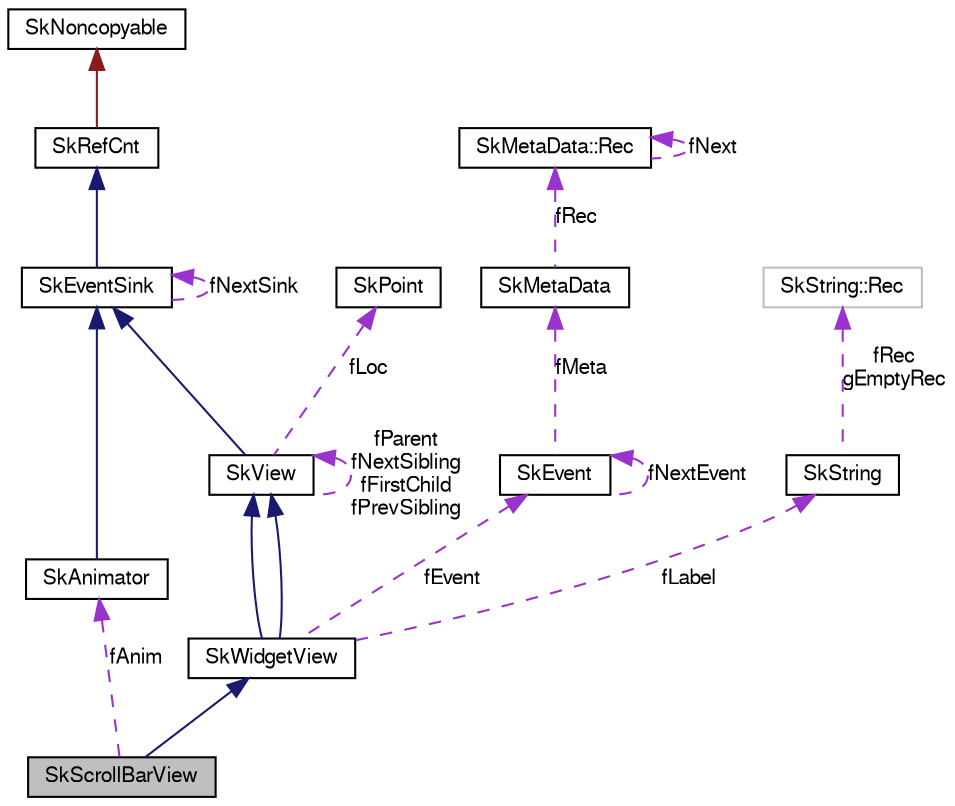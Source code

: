 digraph G
{
  edge [fontname="FreeSans",fontsize="10",labelfontname="FreeSans",labelfontsize="10"];
  node [fontname="FreeSans",fontsize="10",shape=record];
  Node1 [label="SkScrollBarView",height=0.2,width=0.4,color="black", fillcolor="grey75", style="filled" fontcolor="black"];
  Node2 -> Node1 [dir=back,color="midnightblue",fontsize="10",style="solid",fontname="FreeSans"];
  Node2 [label="SkWidgetView",height=0.2,width=0.4,color="black", fillcolor="white", style="filled",URL="$class_sk_widget_view.html"];
  Node3 -> Node2 [dir=back,color="midnightblue",fontsize="10",style="solid",fontname="FreeSans"];
  Node3 [label="SkView",height=0.2,width=0.4,color="black", fillcolor="white", style="filled",URL="$class_sk_view.html"];
  Node4 -> Node3 [dir=back,color="midnightblue",fontsize="10",style="solid",fontname="FreeSans"];
  Node4 [label="SkEventSink",height=0.2,width=0.4,color="black", fillcolor="white", style="filled",URL="$class_sk_event_sink.html"];
  Node5 -> Node4 [dir=back,color="midnightblue",fontsize="10",style="solid",fontname="FreeSans"];
  Node5 [label="SkRefCnt",height=0.2,width=0.4,color="black", fillcolor="white", style="filled",URL="$class_sk_ref_cnt.html"];
  Node6 -> Node5 [dir=back,color="firebrick4",fontsize="10",style="solid",fontname="FreeSans"];
  Node6 [label="SkNoncopyable",height=0.2,width=0.4,color="black", fillcolor="white", style="filled",URL="$class_sk_noncopyable.html"];
  Node4 -> Node4 [dir=back,color="darkorchid3",fontsize="10",style="dashed",label="fNextSink",fontname="FreeSans"];
  Node3 -> Node3 [dir=back,color="darkorchid3",fontsize="10",style="dashed",label="fParent\nfNextSibling\nfFirstChild\nfPrevSibling",fontname="FreeSans"];
  Node7 -> Node3 [dir=back,color="darkorchid3",fontsize="10",style="dashed",label="fLoc",fontname="FreeSans"];
  Node7 [label="SkPoint",height=0.2,width=0.4,color="black", fillcolor="white", style="filled",URL="$struct_sk_point.html"];
  Node3 -> Node2 [dir=back,color="midnightblue",fontsize="10",style="solid",fontname="FreeSans"];
  Node8 -> Node2 [dir=back,color="darkorchid3",fontsize="10",style="dashed",label="fEvent",fontname="FreeSans"];
  Node8 [label="SkEvent",height=0.2,width=0.4,color="black", fillcolor="white", style="filled",URL="$class_sk_event.html"];
  Node9 -> Node8 [dir=back,color="darkorchid3",fontsize="10",style="dashed",label="fMeta",fontname="FreeSans"];
  Node9 [label="SkMetaData",height=0.2,width=0.4,color="black", fillcolor="white", style="filled",URL="$class_sk_meta_data.html"];
  Node10 -> Node9 [dir=back,color="darkorchid3",fontsize="10",style="dashed",label="fRec",fontname="FreeSans"];
  Node10 [label="SkMetaData::Rec",height=0.2,width=0.4,color="black", fillcolor="white", style="filled",URL="$struct_sk_meta_data_1_1_rec.html"];
  Node10 -> Node10 [dir=back,color="darkorchid3",fontsize="10",style="dashed",label="fNext",fontname="FreeSans"];
  Node8 -> Node8 [dir=back,color="darkorchid3",fontsize="10",style="dashed",label="fNextEvent",fontname="FreeSans"];
  Node11 -> Node2 [dir=back,color="darkorchid3",fontsize="10",style="dashed",label="fLabel",fontname="FreeSans"];
  Node11 [label="SkString",height=0.2,width=0.4,color="black", fillcolor="white", style="filled",URL="$class_sk_string.html"];
  Node12 -> Node11 [dir=back,color="darkorchid3",fontsize="10",style="dashed",label="fRec\ngEmptyRec",fontname="FreeSans"];
  Node12 [label="SkString::Rec",height=0.2,width=0.4,color="grey75", fillcolor="white", style="filled"];
  Node13 -> Node1 [dir=back,color="darkorchid3",fontsize="10",style="dashed",label="fAnim",fontname="FreeSans"];
  Node13 [label="SkAnimator",height=0.2,width=0.4,color="black", fillcolor="white", style="filled",URL="$class_sk_animator.html"];
  Node4 -> Node13 [dir=back,color="midnightblue",fontsize="10",style="solid",fontname="FreeSans"];
}
